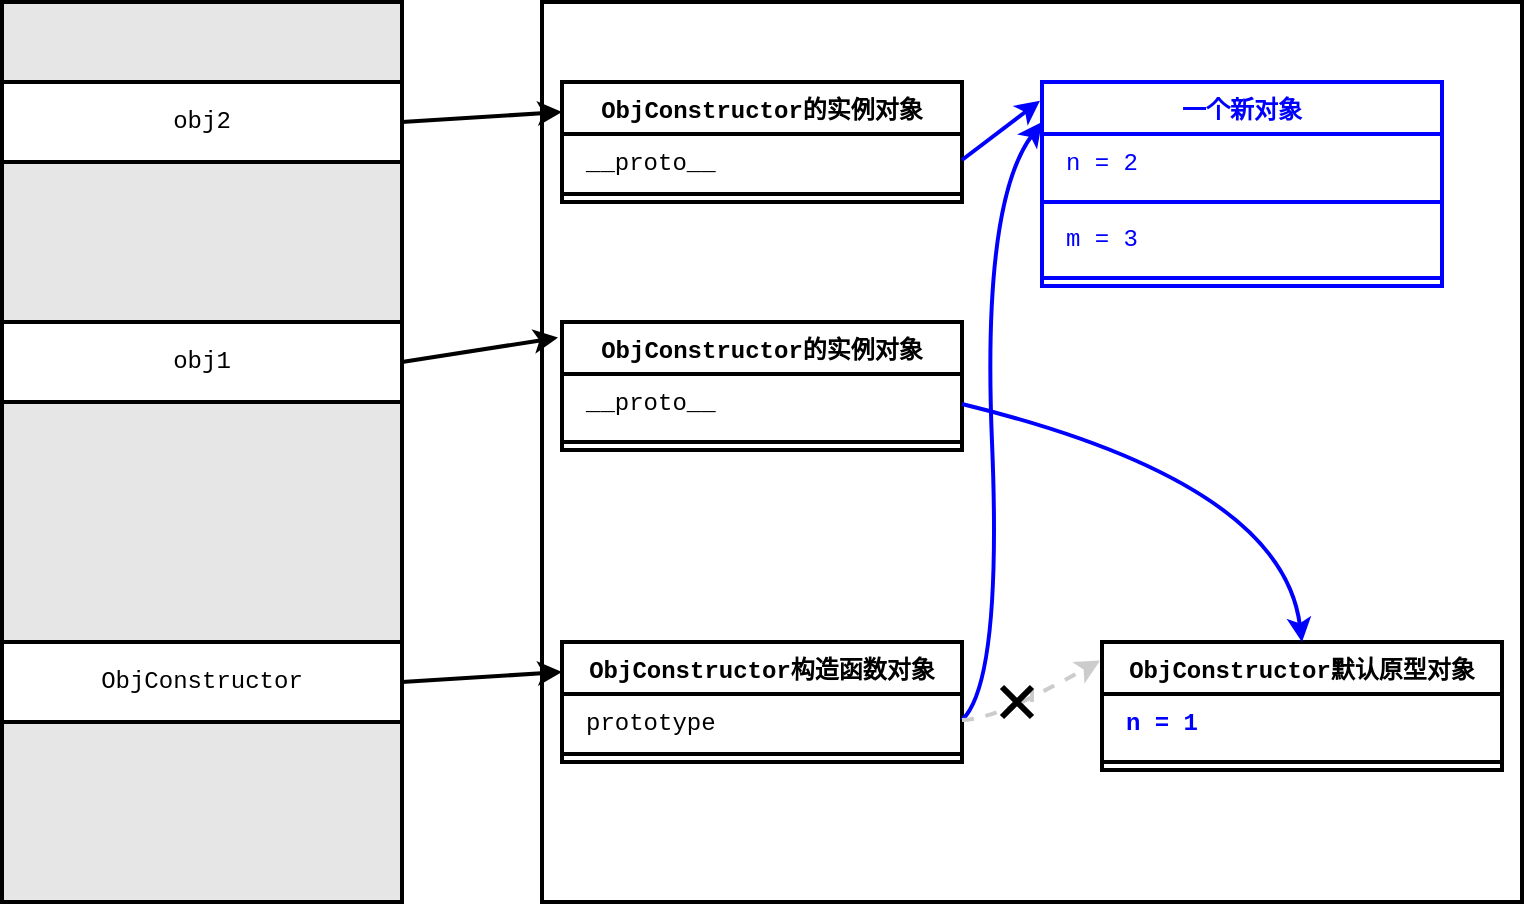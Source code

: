<mxfile version="20.3.0" type="device"><diagram id="pSIU4In5wWl2rCc2z3YX" name="第 1 页"><mxGraphModel dx="786" dy="532" grid="1" gridSize="10" guides="1" tooltips="1" connect="1" arrows="1" fold="1" page="1" pageScale="1" pageWidth="827" pageHeight="1169" math="0" shadow="0"><root><mxCell id="0"/><mxCell id="1" parent="0"/><mxCell id="9eae52KuNSeYmTp7W6fo-1" value="" style="rounded=0;whiteSpace=wrap;html=1;fontFamily=Courier New;strokeWidth=2;fontColor=#000000;spacingLeft=10;spacingRight=10;fillColor=#E6E6E6;align=center;" parent="1" vertex="1"><mxGeometry x="40" y="40" width="200" height="450" as="geometry"/></mxCell><mxCell id="9eae52KuNSeYmTp7W6fo-2" value="" style="rounded=0;whiteSpace=wrap;html=1;fontFamily=Courier New;strokeWidth=2;fontColor=#000000;spacingLeft=10;spacingRight=10;" parent="1" vertex="1"><mxGeometry x="310" y="40" width="490" height="450" as="geometry"/></mxCell><mxCell id="9eae52KuNSeYmTp7W6fo-3" value="ObjConstructor" style="rounded=0;whiteSpace=wrap;html=1;fontFamily=Courier New;align=center;spacingLeft=10;strokeWidth=2;fontColor=#000000;spacingRight=10;" parent="1" vertex="1"><mxGeometry x="40" y="360" width="200" height="40" as="geometry"/></mxCell><mxCell id="9eae52KuNSeYmTp7W6fo-6" value="ObjConstructor构造函数对象" style="swimlane;fontStyle=1;align=center;verticalAlign=top;childLayout=stackLayout;horizontal=1;startSize=26;horizontalStack=0;resizeParent=1;resizeParentMax=0;resizeLast=0;collapsible=1;marginBottom=0;fontFamily=Courier New;strokeWidth=2;fontColor=#000000;spacingLeft=10;spacingRight=10;" parent="1" vertex="1"><mxGeometry x="320" y="360" width="200" height="60" as="geometry"/></mxCell><mxCell id="9eae52KuNSeYmTp7W6fo-7" value="prototype" style="text;strokeColor=none;fillColor=none;align=left;verticalAlign=top;spacingLeft=10;spacingRight=10;overflow=hidden;rotatable=0;points=[[0,0.5],[1,0.5]];portConstraint=eastwest;fontFamily=Courier New;strokeWidth=2;fontColor=#000000;" parent="9eae52KuNSeYmTp7W6fo-6" vertex="1"><mxGeometry y="26" width="200" height="26" as="geometry"/></mxCell><mxCell id="9eae52KuNSeYmTp7W6fo-8" value="" style="line;strokeWidth=2;fillColor=none;align=left;verticalAlign=middle;spacingTop=-1;spacingLeft=10;spacingRight=10;rotatable=0;labelPosition=right;points=[];portConstraint=eastwest;fontFamily=Courier New;fontColor=#000000;" parent="9eae52KuNSeYmTp7W6fo-6" vertex="1"><mxGeometry y="52" width="200" height="8" as="geometry"/></mxCell><mxCell id="9eae52KuNSeYmTp7W6fo-10" value="ObjConstructor默认原型对象" style="swimlane;fontStyle=1;align=center;verticalAlign=top;childLayout=stackLayout;horizontal=1;startSize=26;horizontalStack=0;resizeParent=1;resizeParentMax=0;resizeLast=0;collapsible=1;marginBottom=0;fontFamily=Courier New;strokeWidth=2;fontColor=#000000;spacingLeft=10;spacingRight=10;" parent="1" vertex="1"><mxGeometry x="590" y="360" width="200" height="64" as="geometry"><mxRectangle x="560" y="360" width="200" height="30" as="alternateBounds"/></mxGeometry></mxCell><mxCell id="9eae52KuNSeYmTp7W6fo-55" value="n = 1" style="text;html=1;strokeColor=none;fillColor=none;align=left;verticalAlign=middle;whiteSpace=wrap;rounded=0;labelBackgroundColor=none;fontFamily=Courier New;fontColor=#0000FF;spacingLeft=10;spacingRight=10;fontStyle=1" parent="9eae52KuNSeYmTp7W6fo-10" vertex="1"><mxGeometry y="26" width="200" height="30" as="geometry"/></mxCell><mxCell id="9eae52KuNSeYmTp7W6fo-12" value="" style="line;strokeWidth=2;fillColor=none;align=left;verticalAlign=middle;spacingTop=-1;spacingLeft=10;spacingRight=10;rotatable=0;labelPosition=right;points=[];portConstraint=eastwest;fontFamily=Courier New;fontColor=#000000;" parent="9eae52KuNSeYmTp7W6fo-10" vertex="1"><mxGeometry y="56" width="200" height="8" as="geometry"/></mxCell><mxCell id="9eae52KuNSeYmTp7W6fo-15" value="" style="curved=1;endArrow=classic;html=1;rounded=0;fontFamily=Courier New;exitX=1;exitY=0.5;exitDx=0;exitDy=0;entryX=0;entryY=0.25;entryDx=0;entryDy=0;strokeWidth=2;fontColor=#000000;spacingLeft=10;spacingRight=10;" parent="1" source="9eae52KuNSeYmTp7W6fo-3" target="9eae52KuNSeYmTp7W6fo-6" edge="1"><mxGeometry width="50" height="50" relative="1" as="geometry"><mxPoint x="240" y="380" as="sourcePoint"/><mxPoint x="470" y="250" as="targetPoint"/></mxGeometry></mxCell><mxCell id="9eae52KuNSeYmTp7W6fo-16" value="" style="curved=1;endArrow=classic;html=1;rounded=0;fontFamily=Courier New;entryX=-0.005;entryY=0.145;entryDx=0;entryDy=0;strokeWidth=2;fontColor=#000000;spacingLeft=10;spacingRight=10;entryPerimeter=0;dashed=1;strokeColor=#CCCCCC;startArrow=none;" parent="1" target="9eae52KuNSeYmTp7W6fo-10" edge="1"><mxGeometry width="50" height="50" relative="1" as="geometry"><mxPoint x="550" y="390" as="sourcePoint"/><mxPoint x="470" y="250" as="targetPoint"/><Array as="points"><mxPoint x="570" y="380"/></Array></mxGeometry></mxCell><mxCell id="9eae52KuNSeYmTp7W6fo-17" value="obj2" style="rounded=0;whiteSpace=wrap;html=1;fontFamily=Courier New;align=center;spacingLeft=10;strokeWidth=2;fontColor=#000000;spacingRight=10;labelBackgroundColor=default;" parent="1" vertex="1"><mxGeometry x="40" y="80" width="200" height="40" as="geometry"/></mxCell><mxCell id="9eae52KuNSeYmTp7W6fo-18" value="ObjConstructor的实例对象" style="swimlane;fontStyle=1;align=center;verticalAlign=top;childLayout=stackLayout;horizontal=1;startSize=26;horizontalStack=0;resizeParent=1;resizeParentMax=0;resizeLast=0;collapsible=1;marginBottom=0;fontFamily=Courier New;strokeWidth=2;fontColor=#000000;spacingLeft=10;spacingRight=10;" parent="1" vertex="1"><mxGeometry x="320" y="80" width="200" height="60" as="geometry"/></mxCell><mxCell id="9eae52KuNSeYmTp7W6fo-19" value="__proto__" style="text;strokeColor=none;fillColor=none;align=left;verticalAlign=top;spacingLeft=10;spacingRight=10;overflow=hidden;rotatable=0;points=[[0,0.5],[1,0.5]];portConstraint=eastwest;fontFamily=Courier New;strokeWidth=2;fontColor=#000000;" parent="9eae52KuNSeYmTp7W6fo-18" vertex="1"><mxGeometry y="26" width="200" height="26" as="geometry"/></mxCell><mxCell id="9eae52KuNSeYmTp7W6fo-20" value="" style="line;strokeWidth=2;fillColor=none;align=left;verticalAlign=middle;spacingTop=-1;spacingLeft=10;spacingRight=10;rotatable=0;labelPosition=right;points=[];portConstraint=eastwest;fontFamily=Courier New;fontColor=#000000;" parent="9eae52KuNSeYmTp7W6fo-18" vertex="1"><mxGeometry y="52" width="200" height="8" as="geometry"/></mxCell><mxCell id="9eae52KuNSeYmTp7W6fo-21" value="" style="curved=1;endArrow=classic;html=1;rounded=0;fontFamily=Courier New;exitX=1;exitY=0.5;exitDx=0;exitDy=0;strokeWidth=2;fontColor=#000000;spacingLeft=10;spacingRight=10;entryX=-0.005;entryY=0.092;entryDx=0;entryDy=0;entryPerimeter=0;strokeColor=#0000FF;" parent="1" source="9eae52KuNSeYmTp7W6fo-19" target="9eae52KuNSeYmTp7W6fo-27" edge="1"><mxGeometry width="50" height="50" relative="1" as="geometry"><mxPoint x="420" y="140" as="sourcePoint"/><mxPoint x="470" y="90" as="targetPoint"/></mxGeometry></mxCell><mxCell id="9eae52KuNSeYmTp7W6fo-22" value="" style="curved=1;endArrow=classic;html=1;rounded=0;fontFamily=Courier New;exitX=1;exitY=0.5;exitDx=0;exitDy=0;entryX=0;entryY=0.25;entryDx=0;entryDy=0;strokeWidth=2;fontColor=#000000;spacingLeft=10;spacingRight=10;" parent="1" source="9eae52KuNSeYmTp7W6fo-17" target="9eae52KuNSeYmTp7W6fo-18" edge="1"><mxGeometry width="50" height="50" relative="1" as="geometry"><mxPoint x="240" y="150" as="sourcePoint"/><mxPoint x="470" y="140" as="targetPoint"/></mxGeometry></mxCell><mxCell id="9eae52KuNSeYmTp7W6fo-27" value="一个新对象" style="swimlane;fontStyle=1;align=center;verticalAlign=top;childLayout=stackLayout;horizontal=1;startSize=26;horizontalStack=0;resizeParent=1;resizeParentMax=0;resizeLast=0;collapsible=1;marginBottom=0;fontFamily=Courier New;strokeWidth=2;fontColor=#0000FF;spacingLeft=10;spacingRight=10;strokeColor=#0000FF;" parent="1" vertex="1"><mxGeometry x="560" y="80" width="200" height="102" as="geometry"><mxRectangle x="560" y="240" width="160" height="30" as="alternateBounds"/></mxGeometry></mxCell><mxCell id="9eae52KuNSeYmTp7W6fo-32" value="n = 2" style="text;html=1;strokeColor=none;fillColor=none;align=left;verticalAlign=middle;whiteSpace=wrap;rounded=0;fontFamily=Courier New;fontColor=#0000FF;spacingLeft=10;spacingRight=10;" parent="9eae52KuNSeYmTp7W6fo-27" vertex="1"><mxGeometry y="26" width="200" height="30" as="geometry"/></mxCell><mxCell id="9eae52KuNSeYmTp7W6fo-29" value="" style="line;strokeWidth=2;fillColor=none;align=left;verticalAlign=middle;spacingTop=-1;spacingLeft=10;spacingRight=10;rotatable=0;labelPosition=right;points=[];portConstraint=eastwest;fontFamily=Courier New;fontColor=#0000FF;strokeColor=#0000FF;" parent="9eae52KuNSeYmTp7W6fo-27" vertex="1"><mxGeometry y="56" width="200" height="8" as="geometry"/></mxCell><mxCell id="9eae52KuNSeYmTp7W6fo-34" value="m = 3" style="text;html=1;strokeColor=none;fillColor=none;align=left;verticalAlign=middle;whiteSpace=wrap;rounded=0;fontFamily=Courier New;fontColor=#0000FF;spacingLeft=10;spacingRight=10;" parent="9eae52KuNSeYmTp7W6fo-27" vertex="1"><mxGeometry y="64" width="200" height="30" as="geometry"/></mxCell><mxCell id="9eae52KuNSeYmTp7W6fo-54" value="" style="line;strokeWidth=2;fillColor=none;align=left;verticalAlign=middle;spacingTop=-1;spacingLeft=10;spacingRight=10;rotatable=0;labelPosition=right;points=[];portConstraint=eastwest;fontFamily=Courier New;fontColor=#0000FF;strokeColor=#0000FF;" parent="9eae52KuNSeYmTp7W6fo-27" vertex="1"><mxGeometry y="94" width="200" height="8" as="geometry"/></mxCell><mxCell id="9eae52KuNSeYmTp7W6fo-44" value="obj1" style="rounded=0;whiteSpace=wrap;html=1;fontFamily=Courier New;align=center;spacingLeft=10;strokeWidth=2;fontColor=#000000;spacingRight=10;" parent="1" vertex="1"><mxGeometry x="40" y="200" width="200" height="40" as="geometry"/></mxCell><mxCell id="9eae52KuNSeYmTp7W6fo-45" value="ObjConstructor的实例对象" style="swimlane;fontStyle=1;align=center;verticalAlign=top;childLayout=stackLayout;horizontal=1;startSize=26;horizontalStack=0;resizeParent=1;resizeParentMax=0;resizeLast=0;collapsible=1;marginBottom=0;fontFamily=Courier New;strokeWidth=2;fontColor=#000000;spacingLeft=10;spacingRight=10;" parent="1" vertex="1"><mxGeometry x="320" y="200" width="200" height="64" as="geometry"/></mxCell><mxCell id="9eae52KuNSeYmTp7W6fo-46" value="__proto__" style="text;strokeColor=none;fillColor=none;align=left;verticalAlign=top;spacingLeft=10;spacingRight=10;overflow=hidden;rotatable=0;points=[[0,0.5],[1,0.5]];portConstraint=eastwest;fontFamily=Courier New;strokeWidth=2;fontColor=#000000;" parent="9eae52KuNSeYmTp7W6fo-45" vertex="1"><mxGeometry y="26" width="200" height="30" as="geometry"/></mxCell><mxCell id="9eae52KuNSeYmTp7W6fo-47" value="" style="line;strokeWidth=2;fillColor=none;align=left;verticalAlign=middle;spacingTop=-1;spacingLeft=10;spacingRight=10;rotatable=0;labelPosition=right;points=[];portConstraint=eastwest;fontFamily=Courier New;fontColor=#000000;" parent="9eae52KuNSeYmTp7W6fo-45" vertex="1"><mxGeometry y="56" width="200" height="8" as="geometry"/></mxCell><mxCell id="9eae52KuNSeYmTp7W6fo-48" value="" style="curved=1;endArrow=classic;html=1;rounded=0;fontFamily=Courier New;exitX=1;exitY=0.5;exitDx=0;exitDy=0;entryX=0.5;entryY=0;entryDx=0;entryDy=0;strokeWidth=2;fontColor=#000000;spacingLeft=10;spacingRight=10;strokeColor=#0000FF;" parent="1" source="9eae52KuNSeYmTp7W6fo-46" target="9eae52KuNSeYmTp7W6fo-10" edge="1"><mxGeometry width="50" height="50" relative="1" as="geometry"><mxPoint x="420" y="240" as="sourcePoint"/><mxPoint x="660" y="180" as="targetPoint"/><Array as="points"><mxPoint x="680" y="280"/></Array></mxGeometry></mxCell><mxCell id="9eae52KuNSeYmTp7W6fo-49" value="" style="curved=1;endArrow=classic;html=1;rounded=0;fontFamily=Courier New;exitX=1;exitY=0.5;exitDx=0;exitDy=0;entryX=-0.01;entryY=0.122;entryDx=0;entryDy=0;strokeWidth=2;fontColor=#000000;spacingLeft=10;spacingRight=10;entryPerimeter=0;" parent="1" source="9eae52KuNSeYmTp7W6fo-44" target="9eae52KuNSeYmTp7W6fo-45" edge="1"><mxGeometry width="50" height="50" relative="1" as="geometry"><mxPoint x="240" y="270" as="sourcePoint"/><mxPoint x="470" y="260" as="targetPoint"/></mxGeometry></mxCell><mxCell id="_G5mYqM5AKaNhCQB9lbe-2" value="" style="curved=1;endArrow=classic;html=1;rounded=0;fontFamily=Courier New;exitX=1;exitY=0.5;exitDx=0;exitDy=0;strokeWidth=2;fontColor=#000000;spacingLeft=10;spacingRight=10;strokeColor=#0000FF;" edge="1" parent="1" source="9eae52KuNSeYmTp7W6fo-7"><mxGeometry width="50" height="50" relative="1" as="geometry"><mxPoint x="530" y="129" as="sourcePoint"/><mxPoint x="560" y="100" as="targetPoint"/><Array as="points"><mxPoint x="540" y="380"/><mxPoint x="530" y="140"/></Array></mxGeometry></mxCell><mxCell id="_G5mYqM5AKaNhCQB9lbe-8" value="" style="curved=1;endArrow=none;html=1;rounded=0;fontFamily=Courier New;exitX=1;exitY=0.5;exitDx=0;exitDy=0;strokeWidth=2;fontColor=#000000;spacingLeft=10;spacingRight=10;dashed=1;strokeColor=#CCCCCC;startArrow=none;" edge="1" parent="1" source="_G5mYqM5AKaNhCQB9lbe-4"><mxGeometry width="50" height="50" relative="1" as="geometry"><mxPoint x="520" y="399" as="sourcePoint"/><mxPoint x="555" y="380" as="targetPoint"/></mxGeometry></mxCell><mxCell id="_G5mYqM5AKaNhCQB9lbe-11" value="" style="curved=1;endArrow=none;html=1;rounded=0;fontFamily=Courier New;exitX=1;exitY=0.5;exitDx=0;exitDy=0;strokeWidth=2;fontColor=#000000;spacingLeft=10;spacingRight=10;dashed=1;strokeColor=#CCCCCC;" edge="1" parent="1" source="9eae52KuNSeYmTp7W6fo-7"><mxGeometry width="50" height="50" relative="1" as="geometry"><mxPoint x="520" y="399" as="sourcePoint"/><mxPoint x="550" y="390" as="targetPoint"/><Array as="points"><mxPoint x="530" y="399"/></Array></mxGeometry></mxCell><mxCell id="_G5mYqM5AKaNhCQB9lbe-4" value="" style="shape=umlDestroy;whiteSpace=wrap;html=1;strokeWidth=3;strokeColor=#000000;fontColor=#000000;" vertex="1" parent="1"><mxGeometry x="540" y="382.5" width="15" height="15" as="geometry"/></mxCell></root></mxGraphModel></diagram></mxfile>
